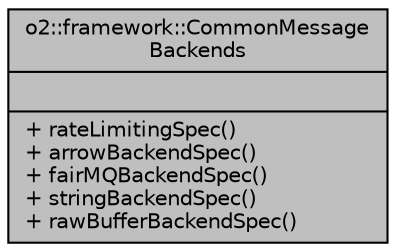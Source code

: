 digraph "o2::framework::CommonMessageBackends"
{
 // INTERACTIVE_SVG=YES
  bgcolor="transparent";
  edge [fontname="Helvetica",fontsize="10",labelfontname="Helvetica",labelfontsize="10"];
  node [fontname="Helvetica",fontsize="10",shape=record];
  Node1 [label="{o2::framework::CommonMessage\lBackends\n||+ rateLimitingSpec()\l+ arrowBackendSpec()\l+ fairMQBackendSpec()\l+ stringBackendSpec()\l+ rawBufferBackendSpec()\l}",height=0.2,width=0.4,color="black", fillcolor="grey75", style="filled", fontcolor="black"];
}
